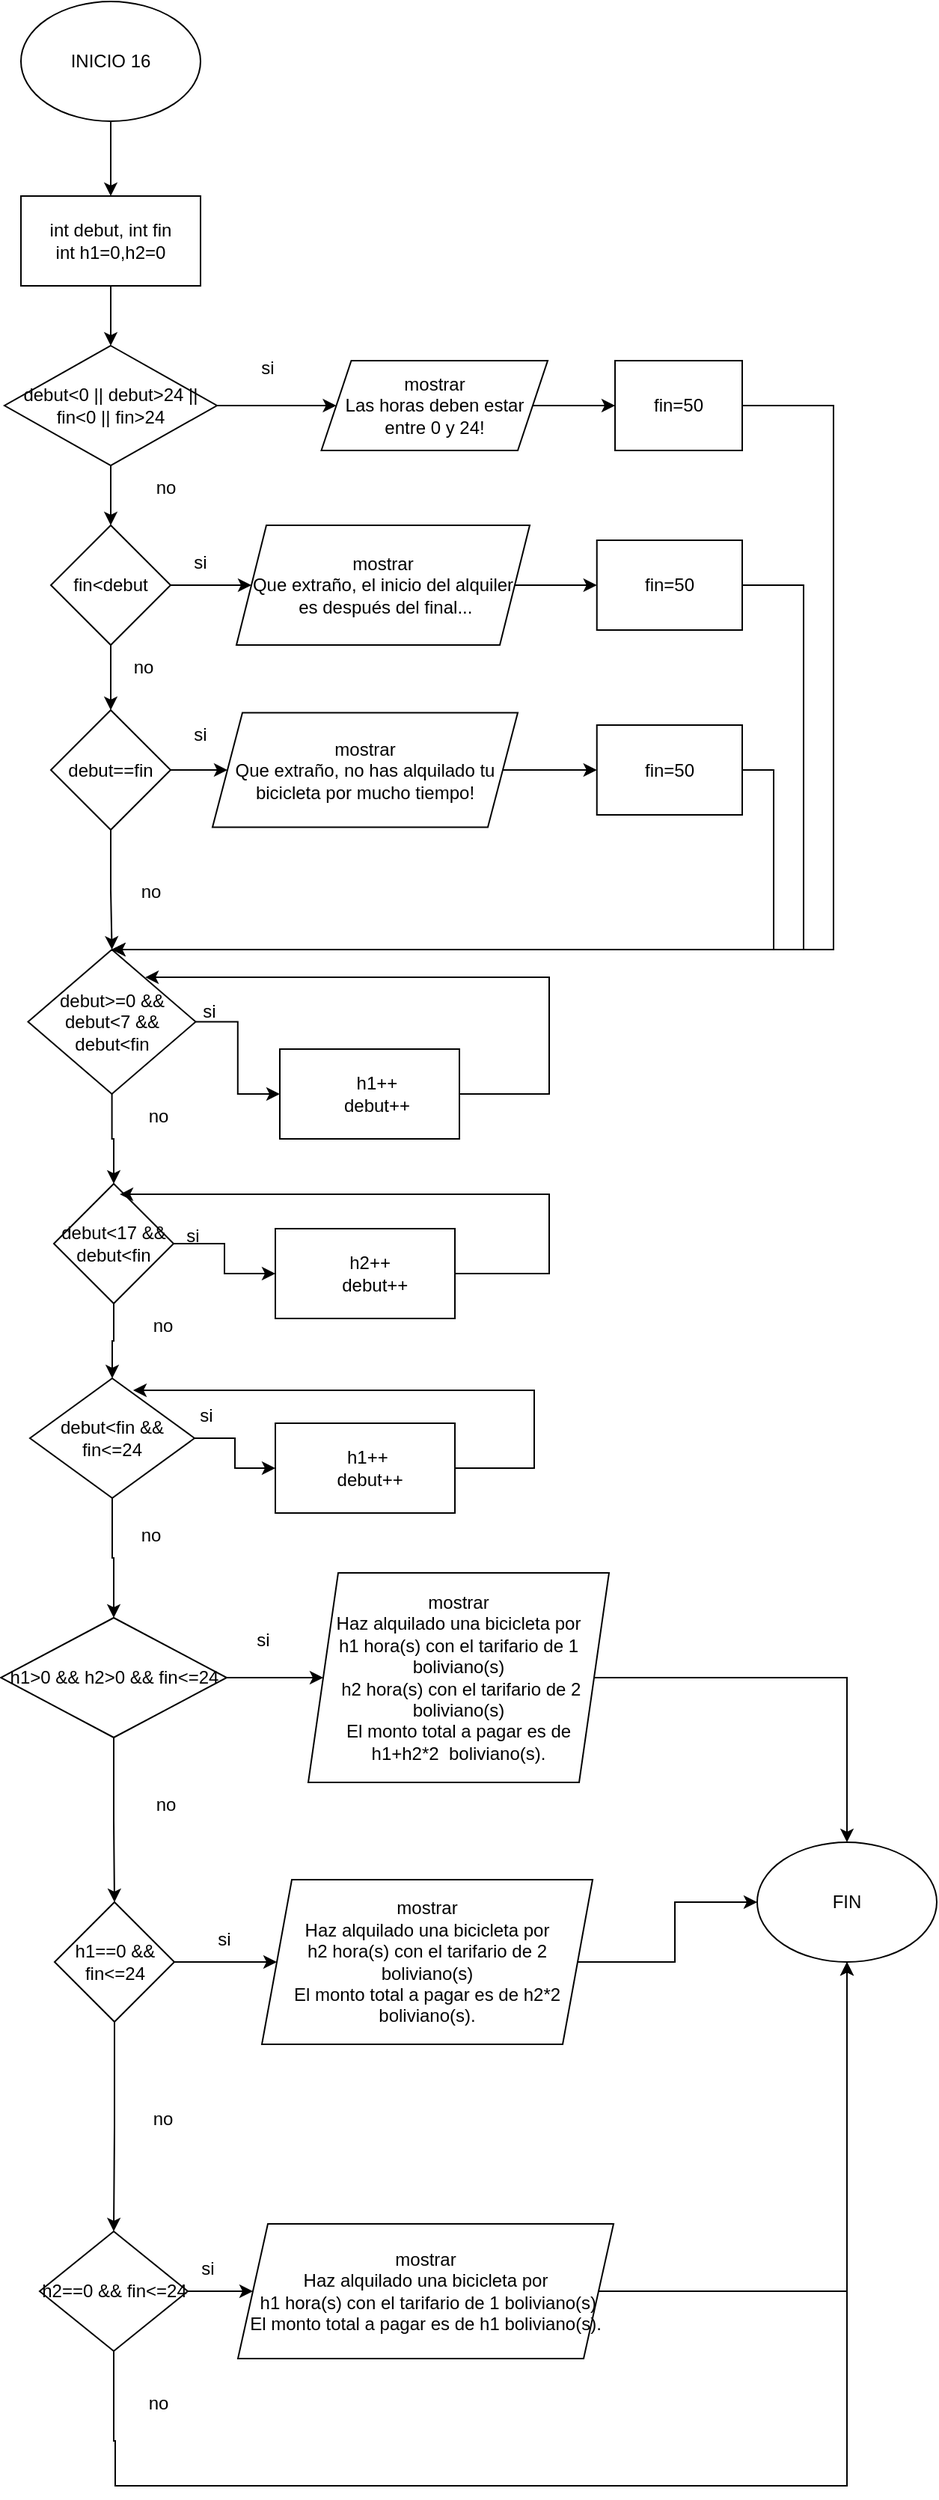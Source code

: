<mxfile version="24.4.0" type="github">
  <diagram name="Página-1" id="fDTmIc0xav0GzU9rOdgC">
    <mxGraphModel dx="1660" dy="-10921" grid="1" gridSize="10" guides="1" tooltips="1" connect="1" arrows="1" fold="1" page="1" pageScale="1" pageWidth="827" pageHeight="1169" math="0" shadow="0">
      <root>
        <mxCell id="0" />
        <mxCell id="1" parent="0" />
        <mxCell id="2-7VBz2sFPwpWvZPv-DV-1" value="" style="edgeStyle=orthogonalEdgeStyle;rounded=0;orthogonalLoop=1;jettySize=auto;html=1;" edge="1" parent="1" source="2-7VBz2sFPwpWvZPv-DV-2" target="2-7VBz2sFPwpWvZPv-DV-4">
          <mxGeometry relative="1" as="geometry" />
        </mxCell>
        <mxCell id="2-7VBz2sFPwpWvZPv-DV-2" value="INICIO 16" style="ellipse;whiteSpace=wrap;html=1;" vertex="1" parent="1">
          <mxGeometry x="268" y="12890" width="120" height="80" as="geometry" />
        </mxCell>
        <mxCell id="2-7VBz2sFPwpWvZPv-DV-3" value="" style="edgeStyle=orthogonalEdgeStyle;rounded=0;orthogonalLoop=1;jettySize=auto;html=1;" edge="1" parent="1" source="2-7VBz2sFPwpWvZPv-DV-4" target="2-7VBz2sFPwpWvZPv-DV-7">
          <mxGeometry relative="1" as="geometry" />
        </mxCell>
        <mxCell id="2-7VBz2sFPwpWvZPv-DV-4" value="int debut, int fin&lt;div&gt;int h1=0,h2=0&lt;br&gt;&lt;/div&gt;" style="whiteSpace=wrap;html=1;" vertex="1" parent="1">
          <mxGeometry x="268" y="13020" width="120" height="60" as="geometry" />
        </mxCell>
        <mxCell id="2-7VBz2sFPwpWvZPv-DV-5" value="" style="edgeStyle=orthogonalEdgeStyle;rounded=0;orthogonalLoop=1;jettySize=auto;html=1;" edge="1" parent="1" source="2-7VBz2sFPwpWvZPv-DV-7" target="2-7VBz2sFPwpWvZPv-DV-10">
          <mxGeometry relative="1" as="geometry" />
        </mxCell>
        <mxCell id="2-7VBz2sFPwpWvZPv-DV-6" value="" style="edgeStyle=orthogonalEdgeStyle;rounded=0;orthogonalLoop=1;jettySize=auto;html=1;" edge="1" parent="1" source="2-7VBz2sFPwpWvZPv-DV-7" target="2-7VBz2sFPwpWvZPv-DV-15">
          <mxGeometry relative="1" as="geometry" />
        </mxCell>
        <mxCell id="2-7VBz2sFPwpWvZPv-DV-7" value="debut&amp;lt;0 || debut&amp;gt;24 || fin&amp;lt;0 || fin&amp;gt;24" style="rhombus;whiteSpace=wrap;html=1;" vertex="1" parent="1">
          <mxGeometry x="257" y="13120" width="142" height="80" as="geometry" />
        </mxCell>
        <mxCell id="2-7VBz2sFPwpWvZPv-DV-8" value="" style="edgeStyle=orthogonalEdgeStyle;rounded=0;orthogonalLoop=1;jettySize=auto;html=1;" edge="1" parent="1" source="2-7VBz2sFPwpWvZPv-DV-10" target="2-7VBz2sFPwpWvZPv-DV-13">
          <mxGeometry relative="1" as="geometry" />
        </mxCell>
        <mxCell id="2-7VBz2sFPwpWvZPv-DV-9" value="" style="edgeStyle=orthogonalEdgeStyle;rounded=0;orthogonalLoop=1;jettySize=auto;html=1;" edge="1" parent="1" source="2-7VBz2sFPwpWvZPv-DV-10" target="2-7VBz2sFPwpWvZPv-DV-19">
          <mxGeometry relative="1" as="geometry" />
        </mxCell>
        <mxCell id="2-7VBz2sFPwpWvZPv-DV-10" value="fin&amp;lt;debut" style="rhombus;whiteSpace=wrap;html=1;" vertex="1" parent="1">
          <mxGeometry x="288" y="13240" width="80" height="80" as="geometry" />
        </mxCell>
        <mxCell id="2-7VBz2sFPwpWvZPv-DV-11" value="" style="edgeStyle=orthogonalEdgeStyle;rounded=0;orthogonalLoop=1;jettySize=auto;html=1;" edge="1" parent="1" source="2-7VBz2sFPwpWvZPv-DV-13" target="2-7VBz2sFPwpWvZPv-DV-23">
          <mxGeometry relative="1" as="geometry" />
        </mxCell>
        <mxCell id="2-7VBz2sFPwpWvZPv-DV-12" value="" style="edgeStyle=orthogonalEdgeStyle;rounded=0;orthogonalLoop=1;jettySize=auto;html=1;" edge="1" parent="1" source="2-7VBz2sFPwpWvZPv-DV-13" target="2-7VBz2sFPwpWvZPv-DV-28">
          <mxGeometry relative="1" as="geometry" />
        </mxCell>
        <mxCell id="2-7VBz2sFPwpWvZPv-DV-13" value="debut==fin" style="rhombus;whiteSpace=wrap;html=1;" vertex="1" parent="1">
          <mxGeometry x="288" y="13363.5" width="80" height="80" as="geometry" />
        </mxCell>
        <mxCell id="2-7VBz2sFPwpWvZPv-DV-14" value="" style="edgeStyle=orthogonalEdgeStyle;rounded=0;orthogonalLoop=1;jettySize=auto;html=1;" edge="1" parent="1" source="2-7VBz2sFPwpWvZPv-DV-15" target="2-7VBz2sFPwpWvZPv-DV-17">
          <mxGeometry relative="1" as="geometry" />
        </mxCell>
        <mxCell id="2-7VBz2sFPwpWvZPv-DV-15" value="mostrar&lt;div&gt;Las horas deben estar entre 0 y 24!&lt;br&gt;&lt;/div&gt;" style="shape=parallelogram;perimeter=parallelogramPerimeter;whiteSpace=wrap;html=1;fixedSize=1;" vertex="1" parent="1">
          <mxGeometry x="468.75" y="13130" width="151.25" height="60" as="geometry" />
        </mxCell>
        <mxCell id="2-7VBz2sFPwpWvZPv-DV-16" style="edgeStyle=orthogonalEdgeStyle;rounded=0;orthogonalLoop=1;jettySize=auto;html=1;entryX=0.5;entryY=0;entryDx=0;entryDy=0;" edge="1" parent="1" source="2-7VBz2sFPwpWvZPv-DV-17" target="2-7VBz2sFPwpWvZPv-DV-28">
          <mxGeometry relative="1" as="geometry">
            <mxPoint x="810" y="13490" as="targetPoint" />
            <Array as="points">
              <mxPoint x="811" y="13160" />
              <mxPoint x="811" y="13524" />
            </Array>
          </mxGeometry>
        </mxCell>
        <mxCell id="2-7VBz2sFPwpWvZPv-DV-17" value="fin=50" style="whiteSpace=wrap;html=1;" vertex="1" parent="1">
          <mxGeometry x="665.01" y="13130" width="84.99" height="60" as="geometry" />
        </mxCell>
        <mxCell id="2-7VBz2sFPwpWvZPv-DV-18" value="" style="edgeStyle=orthogonalEdgeStyle;rounded=0;orthogonalLoop=1;jettySize=auto;html=1;" edge="1" parent="1" source="2-7VBz2sFPwpWvZPv-DV-19" target="2-7VBz2sFPwpWvZPv-DV-21">
          <mxGeometry relative="1" as="geometry" />
        </mxCell>
        <mxCell id="2-7VBz2sFPwpWvZPv-DV-19" value="mostrar&lt;div&gt;Que extraño, el inicio del alquiler&lt;/div&gt;&lt;div&gt;&amp;nbsp;es después del final...&lt;br&gt;&lt;/div&gt;" style="shape=parallelogram;perimeter=parallelogramPerimeter;whiteSpace=wrap;html=1;fixedSize=1;" vertex="1" parent="1">
          <mxGeometry x="412" y="13240" width="196" height="80" as="geometry" />
        </mxCell>
        <mxCell id="2-7VBz2sFPwpWvZPv-DV-20" style="edgeStyle=orthogonalEdgeStyle;rounded=0;orthogonalLoop=1;jettySize=auto;html=1;entryX=0.5;entryY=0;entryDx=0;entryDy=0;" edge="1" parent="1" source="2-7VBz2sFPwpWvZPv-DV-21" target="2-7VBz2sFPwpWvZPv-DV-28">
          <mxGeometry relative="1" as="geometry">
            <mxPoint x="790" y="13510" as="targetPoint" />
            <Array as="points">
              <mxPoint x="791" y="13280" />
              <mxPoint x="791" y="13524" />
            </Array>
          </mxGeometry>
        </mxCell>
        <mxCell id="2-7VBz2sFPwpWvZPv-DV-21" value="fin=50" style="whiteSpace=wrap;html=1;" vertex="1" parent="1">
          <mxGeometry x="652.87" y="13250" width="97.13" height="60" as="geometry" />
        </mxCell>
        <mxCell id="2-7VBz2sFPwpWvZPv-DV-22" style="edgeStyle=orthogonalEdgeStyle;rounded=0;orthogonalLoop=1;jettySize=auto;html=1;entryX=0;entryY=0.5;entryDx=0;entryDy=0;" edge="1" parent="1" source="2-7VBz2sFPwpWvZPv-DV-23" target="2-7VBz2sFPwpWvZPv-DV-25">
          <mxGeometry relative="1" as="geometry" />
        </mxCell>
        <mxCell id="2-7VBz2sFPwpWvZPv-DV-23" value="mostrar&lt;div&gt;Que extraño, no has alquilado tu bicicleta por mucho tiempo!&lt;br&gt;&lt;/div&gt;" style="shape=parallelogram;perimeter=parallelogramPerimeter;whiteSpace=wrap;html=1;fixedSize=1;" vertex="1" parent="1">
          <mxGeometry x="396" y="13365.25" width="204" height="76.5" as="geometry" />
        </mxCell>
        <mxCell id="2-7VBz2sFPwpWvZPv-DV-24" style="edgeStyle=orthogonalEdgeStyle;rounded=0;orthogonalLoop=1;jettySize=auto;html=1;entryX=0.5;entryY=0;entryDx=0;entryDy=0;" edge="1" parent="1" source="2-7VBz2sFPwpWvZPv-DV-25" target="2-7VBz2sFPwpWvZPv-DV-28">
          <mxGeometry relative="1" as="geometry">
            <mxPoint x="770" y="13520" as="targetPoint" />
            <Array as="points">
              <mxPoint x="771" y="13404" />
              <mxPoint x="771" y="13524" />
            </Array>
          </mxGeometry>
        </mxCell>
        <mxCell id="2-7VBz2sFPwpWvZPv-DV-25" value="fin=50" style="whiteSpace=wrap;html=1;" vertex="1" parent="1">
          <mxGeometry x="652.87" y="13373.5" width="97.13" height="60" as="geometry" />
        </mxCell>
        <mxCell id="2-7VBz2sFPwpWvZPv-DV-26" value="" style="edgeStyle=orthogonalEdgeStyle;rounded=0;orthogonalLoop=1;jettySize=auto;html=1;" edge="1" parent="1" source="2-7VBz2sFPwpWvZPv-DV-28" target="2-7VBz2sFPwpWvZPv-DV-30">
          <mxGeometry relative="1" as="geometry" />
        </mxCell>
        <mxCell id="2-7VBz2sFPwpWvZPv-DV-27" value="" style="edgeStyle=orthogonalEdgeStyle;rounded=0;orthogonalLoop=1;jettySize=auto;html=1;" edge="1" parent="1" source="2-7VBz2sFPwpWvZPv-DV-28" target="2-7VBz2sFPwpWvZPv-DV-33">
          <mxGeometry relative="1" as="geometry" />
        </mxCell>
        <mxCell id="2-7VBz2sFPwpWvZPv-DV-28" value="debut&amp;gt;=0 &amp;amp;&amp;amp; debut&amp;lt;7 &amp;amp;&amp;amp; debut&amp;lt;fin" style="rhombus;whiteSpace=wrap;html=1;" vertex="1" parent="1">
          <mxGeometry x="272.75" y="13523.5" width="112" height="96.5" as="geometry" />
        </mxCell>
        <mxCell id="2-7VBz2sFPwpWvZPv-DV-29" style="edgeStyle=orthogonalEdgeStyle;rounded=0;orthogonalLoop=1;jettySize=auto;html=1;entryX=0.699;entryY=0.192;entryDx=0;entryDy=0;entryPerimeter=0;" edge="1" parent="1" source="2-7VBz2sFPwpWvZPv-DV-30" target="2-7VBz2sFPwpWvZPv-DV-28">
          <mxGeometry relative="1" as="geometry">
            <mxPoint x="620" y="13550" as="targetPoint" />
            <Array as="points">
              <mxPoint x="621" y="13620" />
              <mxPoint x="621" y="13542" />
            </Array>
          </mxGeometry>
        </mxCell>
        <mxCell id="2-7VBz2sFPwpWvZPv-DV-30" value="&lt;div&gt;&amp;nbsp; &amp;nbsp;h1++&lt;/div&gt;&lt;div&gt;&amp;nbsp; &amp;nbsp;debut++&lt;/div&gt;" style="whiteSpace=wrap;html=1;" vertex="1" parent="1">
          <mxGeometry x="441" y="13590" width="120" height="60" as="geometry" />
        </mxCell>
        <mxCell id="2-7VBz2sFPwpWvZPv-DV-31" value="" style="edgeStyle=orthogonalEdgeStyle;rounded=0;orthogonalLoop=1;jettySize=auto;html=1;" edge="1" parent="1" source="2-7VBz2sFPwpWvZPv-DV-33" target="2-7VBz2sFPwpWvZPv-DV-35">
          <mxGeometry relative="1" as="geometry" />
        </mxCell>
        <mxCell id="2-7VBz2sFPwpWvZPv-DV-32" value="" style="edgeStyle=orthogonalEdgeStyle;rounded=0;orthogonalLoop=1;jettySize=auto;html=1;" edge="1" parent="1" source="2-7VBz2sFPwpWvZPv-DV-33" target="2-7VBz2sFPwpWvZPv-DV-38">
          <mxGeometry relative="1" as="geometry" />
        </mxCell>
        <mxCell id="2-7VBz2sFPwpWvZPv-DV-33" value="debut&amp;lt;17 &amp;amp;&amp;amp; debut&amp;lt;fin" style="rhombus;whiteSpace=wrap;html=1;" vertex="1" parent="1">
          <mxGeometry x="290" y="13680" width="80" height="80" as="geometry" />
        </mxCell>
        <mxCell id="2-7VBz2sFPwpWvZPv-DV-34" style="edgeStyle=orthogonalEdgeStyle;rounded=0;orthogonalLoop=1;jettySize=auto;html=1;entryX=0.55;entryY=0.088;entryDx=0;entryDy=0;entryPerimeter=0;" edge="1" parent="1" source="2-7VBz2sFPwpWvZPv-DV-35" target="2-7VBz2sFPwpWvZPv-DV-33">
          <mxGeometry relative="1" as="geometry">
            <mxPoint x="620" y="13680" as="targetPoint" />
            <Array as="points">
              <mxPoint x="621" y="13740" />
              <mxPoint x="621" y="13687" />
            </Array>
          </mxGeometry>
        </mxCell>
        <mxCell id="2-7VBz2sFPwpWvZPv-DV-35" value="&lt;div&gt;&amp;nbsp; h2++&lt;/div&gt;&lt;div&gt;&amp;nbsp; &amp;nbsp; debut++&lt;/div&gt;" style="whiteSpace=wrap;html=1;" vertex="1" parent="1">
          <mxGeometry x="438" y="13710" width="120" height="60" as="geometry" />
        </mxCell>
        <mxCell id="2-7VBz2sFPwpWvZPv-DV-36" value="" style="edgeStyle=orthogonalEdgeStyle;rounded=0;orthogonalLoop=1;jettySize=auto;html=1;" edge="1" parent="1" source="2-7VBz2sFPwpWvZPv-DV-38" target="2-7VBz2sFPwpWvZPv-DV-40">
          <mxGeometry relative="1" as="geometry" />
        </mxCell>
        <mxCell id="2-7VBz2sFPwpWvZPv-DV-37" value="" style="edgeStyle=orthogonalEdgeStyle;rounded=0;orthogonalLoop=1;jettySize=auto;html=1;" edge="1" parent="1" source="2-7VBz2sFPwpWvZPv-DV-38" target="2-7VBz2sFPwpWvZPv-DV-43">
          <mxGeometry relative="1" as="geometry" />
        </mxCell>
        <mxCell id="2-7VBz2sFPwpWvZPv-DV-38" value="debut&amp;lt;fin &amp;amp;&amp;amp; fin&amp;lt;=24" style="rhombus;whiteSpace=wrap;html=1;" vertex="1" parent="1">
          <mxGeometry x="274" y="13810" width="110" height="80" as="geometry" />
        </mxCell>
        <mxCell id="2-7VBz2sFPwpWvZPv-DV-39" style="edgeStyle=orthogonalEdgeStyle;rounded=0;orthogonalLoop=1;jettySize=auto;html=1;entryX=0.627;entryY=0.1;entryDx=0;entryDy=0;entryPerimeter=0;" edge="1" parent="1" source="2-7VBz2sFPwpWvZPv-DV-40" target="2-7VBz2sFPwpWvZPv-DV-38">
          <mxGeometry relative="1" as="geometry">
            <mxPoint x="610" y="13810" as="targetPoint" />
            <Array as="points">
              <mxPoint x="611" y="13870" />
              <mxPoint x="611" y="13818" />
            </Array>
          </mxGeometry>
        </mxCell>
        <mxCell id="2-7VBz2sFPwpWvZPv-DV-40" value="&lt;div&gt;&amp;nbsp;h1++&lt;/div&gt;&lt;div&gt;&amp;nbsp; debut++&lt;/div&gt;" style="whiteSpace=wrap;html=1;" vertex="1" parent="1">
          <mxGeometry x="438" y="13840" width="120" height="60" as="geometry" />
        </mxCell>
        <mxCell id="2-7VBz2sFPwpWvZPv-DV-41" value="" style="edgeStyle=orthogonalEdgeStyle;rounded=0;orthogonalLoop=1;jettySize=auto;html=1;" edge="1" parent="1" source="2-7VBz2sFPwpWvZPv-DV-43" target="2-7VBz2sFPwpWvZPv-DV-46">
          <mxGeometry relative="1" as="geometry" />
        </mxCell>
        <mxCell id="2-7VBz2sFPwpWvZPv-DV-42" value="" style="edgeStyle=orthogonalEdgeStyle;rounded=0;orthogonalLoop=1;jettySize=auto;html=1;" edge="1" parent="1" source="2-7VBz2sFPwpWvZPv-DV-43" target="2-7VBz2sFPwpWvZPv-DV-51">
          <mxGeometry relative="1" as="geometry" />
        </mxCell>
        <mxCell id="2-7VBz2sFPwpWvZPv-DV-43" value="h1&amp;gt;0 &amp;amp;&amp;amp; h2&amp;gt;0 &amp;amp;&amp;amp; fin&amp;lt;=24" style="rhombus;whiteSpace=wrap;html=1;" vertex="1" parent="1">
          <mxGeometry x="254.5" y="13970" width="151" height="80" as="geometry" />
        </mxCell>
        <mxCell id="2-7VBz2sFPwpWvZPv-DV-44" value="" style="edgeStyle=orthogonalEdgeStyle;rounded=0;orthogonalLoop=1;jettySize=auto;html=1;" edge="1" parent="1" source="2-7VBz2sFPwpWvZPv-DV-46" target="2-7VBz2sFPwpWvZPv-DV-49">
          <mxGeometry relative="1" as="geometry" />
        </mxCell>
        <mxCell id="2-7VBz2sFPwpWvZPv-DV-45" value="" style="edgeStyle=orthogonalEdgeStyle;rounded=0;orthogonalLoop=1;jettySize=auto;html=1;" edge="1" parent="1" source="2-7VBz2sFPwpWvZPv-DV-46" target="2-7VBz2sFPwpWvZPv-DV-54">
          <mxGeometry relative="1" as="geometry" />
        </mxCell>
        <mxCell id="2-7VBz2sFPwpWvZPv-DV-46" value="h1==0 &amp;&amp; fin&lt;=24" style="rhombus;whiteSpace=wrap;html=1;" vertex="1" parent="1">
          <mxGeometry x="290.5" y="14160" width="80" height="80" as="geometry" />
        </mxCell>
        <mxCell id="2-7VBz2sFPwpWvZPv-DV-47" value="" style="edgeStyle=orthogonalEdgeStyle;rounded=0;orthogonalLoop=1;jettySize=auto;html=1;" edge="1" parent="1" source="2-7VBz2sFPwpWvZPv-DV-49" target="2-7VBz2sFPwpWvZPv-DV-56">
          <mxGeometry relative="1" as="geometry" />
        </mxCell>
        <mxCell id="2-7VBz2sFPwpWvZPv-DV-48" style="edgeStyle=orthogonalEdgeStyle;rounded=0;orthogonalLoop=1;jettySize=auto;html=1;" edge="1" parent="1" source="2-7VBz2sFPwpWvZPv-DV-49" target="2-7VBz2sFPwpWvZPv-DV-52">
          <mxGeometry relative="1" as="geometry">
            <mxPoint x="820" y="14560" as="targetPoint" />
            <Array as="points">
              <mxPoint x="330" y="14520" />
              <mxPoint x="331" y="14520" />
              <mxPoint x="331" y="14550" />
              <mxPoint x="820" y="14550" />
            </Array>
          </mxGeometry>
        </mxCell>
        <mxCell id="2-7VBz2sFPwpWvZPv-DV-49" value="h2==0 &amp;amp;&amp;amp; fin&amp;lt;=24" style="rhombus;whiteSpace=wrap;html=1;" vertex="1" parent="1">
          <mxGeometry x="280.5" y="14380" width="99" height="80" as="geometry" />
        </mxCell>
        <mxCell id="2-7VBz2sFPwpWvZPv-DV-50" style="edgeStyle=orthogonalEdgeStyle;rounded=0;orthogonalLoop=1;jettySize=auto;html=1;" edge="1" parent="1" source="2-7VBz2sFPwpWvZPv-DV-51" target="2-7VBz2sFPwpWvZPv-DV-52">
          <mxGeometry relative="1" as="geometry" />
        </mxCell>
        <mxCell id="2-7VBz2sFPwpWvZPv-DV-51" value="mostrar&lt;div&gt;Haz alquilado una bicicleta por&lt;br&gt;&lt;/div&gt;&lt;div&gt;h1 hora(s) con el tarifario de 1 boliviano(s)&lt;br&gt;&lt;/div&gt;&lt;div&gt;&amp;nbsp;h2 hora(s) con el tarifario de 2 boliviano(s)&lt;br&gt;&lt;/div&gt;&lt;div&gt;El monto total a pagar es de h1+h2*2&amp;nbsp; boliviano(s).&lt;br&gt;&lt;/div&gt;" style="shape=parallelogram;perimeter=parallelogramPerimeter;whiteSpace=wrap;html=1;fixedSize=1;" vertex="1" parent="1">
          <mxGeometry x="460" y="13940" width="201" height="140" as="geometry" />
        </mxCell>
        <mxCell id="2-7VBz2sFPwpWvZPv-DV-52" value="FIN" style="ellipse;whiteSpace=wrap;html=1;" vertex="1" parent="1">
          <mxGeometry x="760" y="14120" width="120" height="80" as="geometry" />
        </mxCell>
        <mxCell id="2-7VBz2sFPwpWvZPv-DV-53" style="edgeStyle=orthogonalEdgeStyle;rounded=0;orthogonalLoop=1;jettySize=auto;html=1;" edge="1" parent="1" source="2-7VBz2sFPwpWvZPv-DV-54" target="2-7VBz2sFPwpWvZPv-DV-52">
          <mxGeometry relative="1" as="geometry" />
        </mxCell>
        <mxCell id="2-7VBz2sFPwpWvZPv-DV-54" value="mostrar&lt;div&gt;Haz alquilado una bicicleta por&lt;br&gt;&lt;/div&gt;&lt;div&gt;h2 hora(s) con el tarifario de 2 boliviano(s)&lt;br&gt;&lt;/div&gt;&lt;div&gt;El monto total a pagar es de h2*2 boliviano(s).&lt;br&gt;&lt;/div&gt;" style="shape=parallelogram;perimeter=parallelogramPerimeter;whiteSpace=wrap;html=1;fixedSize=1;" vertex="1" parent="1">
          <mxGeometry x="429.01" y="14145" width="221" height="110" as="geometry" />
        </mxCell>
        <mxCell id="2-7VBz2sFPwpWvZPv-DV-55" style="edgeStyle=orthogonalEdgeStyle;rounded=0;orthogonalLoop=1;jettySize=auto;html=1;entryX=0.5;entryY=1;entryDx=0;entryDy=0;" edge="1" parent="1" source="2-7VBz2sFPwpWvZPv-DV-56" target="2-7VBz2sFPwpWvZPv-DV-52">
          <mxGeometry relative="1" as="geometry" />
        </mxCell>
        <mxCell id="2-7VBz2sFPwpWvZPv-DV-56" value="mostrar&lt;div&gt;Haz alquilado una bicicleta por&lt;br&gt;&lt;/div&gt;&lt;div&gt;&amp;nbsp;h1 hora(s) con el tarifario de 1 boliviano(s)&lt;br&gt;&lt;/div&gt;&lt;div&gt;El monto total a pagar es de h1 boliviano(s).&lt;br&gt;&lt;/div&gt;" style="shape=parallelogram;perimeter=parallelogramPerimeter;whiteSpace=wrap;html=1;fixedSize=1;" vertex="1" parent="1">
          <mxGeometry x="413" y="14375" width="251" height="90" as="geometry" />
        </mxCell>
        <mxCell id="2-7VBz2sFPwpWvZPv-DV-57" value="si" style="text;html=1;align=center;verticalAlign=middle;whiteSpace=wrap;rounded=0;" vertex="1" parent="1">
          <mxGeometry x="402.5" y="13120" width="60" height="30" as="geometry" />
        </mxCell>
        <mxCell id="2-7VBz2sFPwpWvZPv-DV-58" value="si" style="text;html=1;align=center;verticalAlign=middle;whiteSpace=wrap;rounded=0;" vertex="1" parent="1">
          <mxGeometry x="358" y="13250" width="60" height="30" as="geometry" />
        </mxCell>
        <mxCell id="2-7VBz2sFPwpWvZPv-DV-59" value="si" style="text;html=1;align=center;verticalAlign=middle;whiteSpace=wrap;rounded=0;" vertex="1" parent="1">
          <mxGeometry x="358" y="13365.25" width="60" height="30" as="geometry" />
        </mxCell>
        <mxCell id="2-7VBz2sFPwpWvZPv-DV-60" value="si" style="text;html=1;align=center;verticalAlign=middle;whiteSpace=wrap;rounded=0;" vertex="1" parent="1">
          <mxGeometry x="364.25" y="13550" width="60" height="30" as="geometry" />
        </mxCell>
        <mxCell id="2-7VBz2sFPwpWvZPv-DV-61" value="si" style="text;html=1;align=center;verticalAlign=middle;whiteSpace=wrap;rounded=0;" vertex="1" parent="1">
          <mxGeometry x="353" y="13700" width="60" height="30" as="geometry" />
        </mxCell>
        <mxCell id="2-7VBz2sFPwpWvZPv-DV-62" value="si" style="text;html=1;align=center;verticalAlign=middle;whiteSpace=wrap;rounded=0;" vertex="1" parent="1">
          <mxGeometry x="362.25" y="13820" width="60" height="30" as="geometry" />
        </mxCell>
        <mxCell id="2-7VBz2sFPwpWvZPv-DV-63" value="si" style="text;html=1;align=center;verticalAlign=middle;whiteSpace=wrap;rounded=0;" vertex="1" parent="1">
          <mxGeometry x="400" y="13970" width="60" height="30" as="geometry" />
        </mxCell>
        <mxCell id="2-7VBz2sFPwpWvZPv-DV-64" value="si" style="text;html=1;align=center;verticalAlign=middle;whiteSpace=wrap;rounded=0;" vertex="1" parent="1">
          <mxGeometry x="374" y="14170" width="60" height="30" as="geometry" />
        </mxCell>
        <mxCell id="2-7VBz2sFPwpWvZPv-DV-65" value="si" style="text;html=1;align=center;verticalAlign=middle;whiteSpace=wrap;rounded=0;" vertex="1" parent="1">
          <mxGeometry x="363" y="14390" width="60" height="30" as="geometry" />
        </mxCell>
        <mxCell id="2-7VBz2sFPwpWvZPv-DV-66" value="no" style="text;html=1;align=center;verticalAlign=middle;whiteSpace=wrap;rounded=0;" vertex="1" parent="1">
          <mxGeometry x="334.5" y="13200" width="60" height="30" as="geometry" />
        </mxCell>
        <mxCell id="2-7VBz2sFPwpWvZPv-DV-67" value="no" style="text;html=1;align=center;verticalAlign=middle;whiteSpace=wrap;rounded=0;" vertex="1" parent="1">
          <mxGeometry x="319.5" y="13320" width="60" height="30" as="geometry" />
        </mxCell>
        <mxCell id="2-7VBz2sFPwpWvZPv-DV-68" value="no" style="text;html=1;align=center;verticalAlign=middle;whiteSpace=wrap;rounded=0;" vertex="1" parent="1">
          <mxGeometry x="325" y="13470" width="60" height="30" as="geometry" />
        </mxCell>
        <mxCell id="2-7VBz2sFPwpWvZPv-DV-69" value="no" style="text;html=1;align=center;verticalAlign=middle;whiteSpace=wrap;rounded=0;" vertex="1" parent="1">
          <mxGeometry x="330" y="13620" width="60" height="30" as="geometry" />
        </mxCell>
        <mxCell id="2-7VBz2sFPwpWvZPv-DV-70" value="no" style="text;html=1;align=center;verticalAlign=middle;whiteSpace=wrap;rounded=0;" vertex="1" parent="1">
          <mxGeometry x="332.5" y="13760" width="60" height="30" as="geometry" />
        </mxCell>
        <mxCell id="2-7VBz2sFPwpWvZPv-DV-71" value="no" style="text;html=1;align=center;verticalAlign=middle;whiteSpace=wrap;rounded=0;" vertex="1" parent="1">
          <mxGeometry x="325" y="13900" width="60" height="30" as="geometry" />
        </mxCell>
        <mxCell id="2-7VBz2sFPwpWvZPv-DV-72" value="no" style="text;html=1;align=center;verticalAlign=middle;whiteSpace=wrap;rounded=0;" vertex="1" parent="1">
          <mxGeometry x="334.5" y="14080" width="60" height="30" as="geometry" />
        </mxCell>
        <mxCell id="2-7VBz2sFPwpWvZPv-DV-73" value="no" style="text;html=1;align=center;verticalAlign=middle;whiteSpace=wrap;rounded=0;" vertex="1" parent="1">
          <mxGeometry x="332.5" y="14290" width="60" height="30" as="geometry" />
        </mxCell>
        <mxCell id="2-7VBz2sFPwpWvZPv-DV-74" value="no" style="text;html=1;align=center;verticalAlign=middle;whiteSpace=wrap;rounded=0;" vertex="1" parent="1">
          <mxGeometry x="330" y="14480" width="60" height="30" as="geometry" />
        </mxCell>
      </root>
    </mxGraphModel>
  </diagram>
</mxfile>
